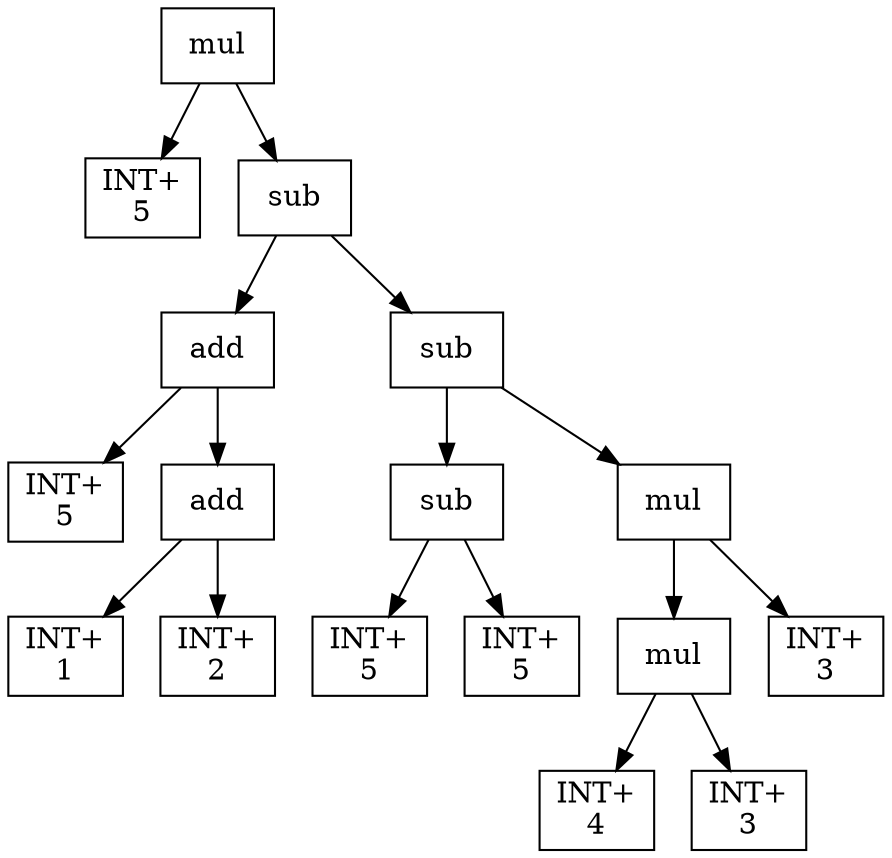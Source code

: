 digraph expr {
  node [shape=box];
  n1 [label="mul"];
  n2 [label="INT+\n5"];
  n3 [label="sub"];
  n4 [label="add"];
  n5 [label="INT+\n5"];
  n6 [label="add"];
  n7 [label="INT+\n1"];
  n8 [label="INT+\n2"];
  n6 -> n7;
  n6 -> n8;
  n4 -> n5;
  n4 -> n6;
  n9 [label="sub"];
  n10 [label="sub"];
  n11 [label="INT+\n5"];
  n12 [label="INT+\n5"];
  n10 -> n11;
  n10 -> n12;
  n13 [label="mul"];
  n14 [label="mul"];
  n15 [label="INT+\n4"];
  n16 [label="INT+\n3"];
  n14 -> n15;
  n14 -> n16;
  n17 [label="INT+\n3"];
  n13 -> n14;
  n13 -> n17;
  n9 -> n10;
  n9 -> n13;
  n3 -> n4;
  n3 -> n9;
  n1 -> n2;
  n1 -> n3;
}